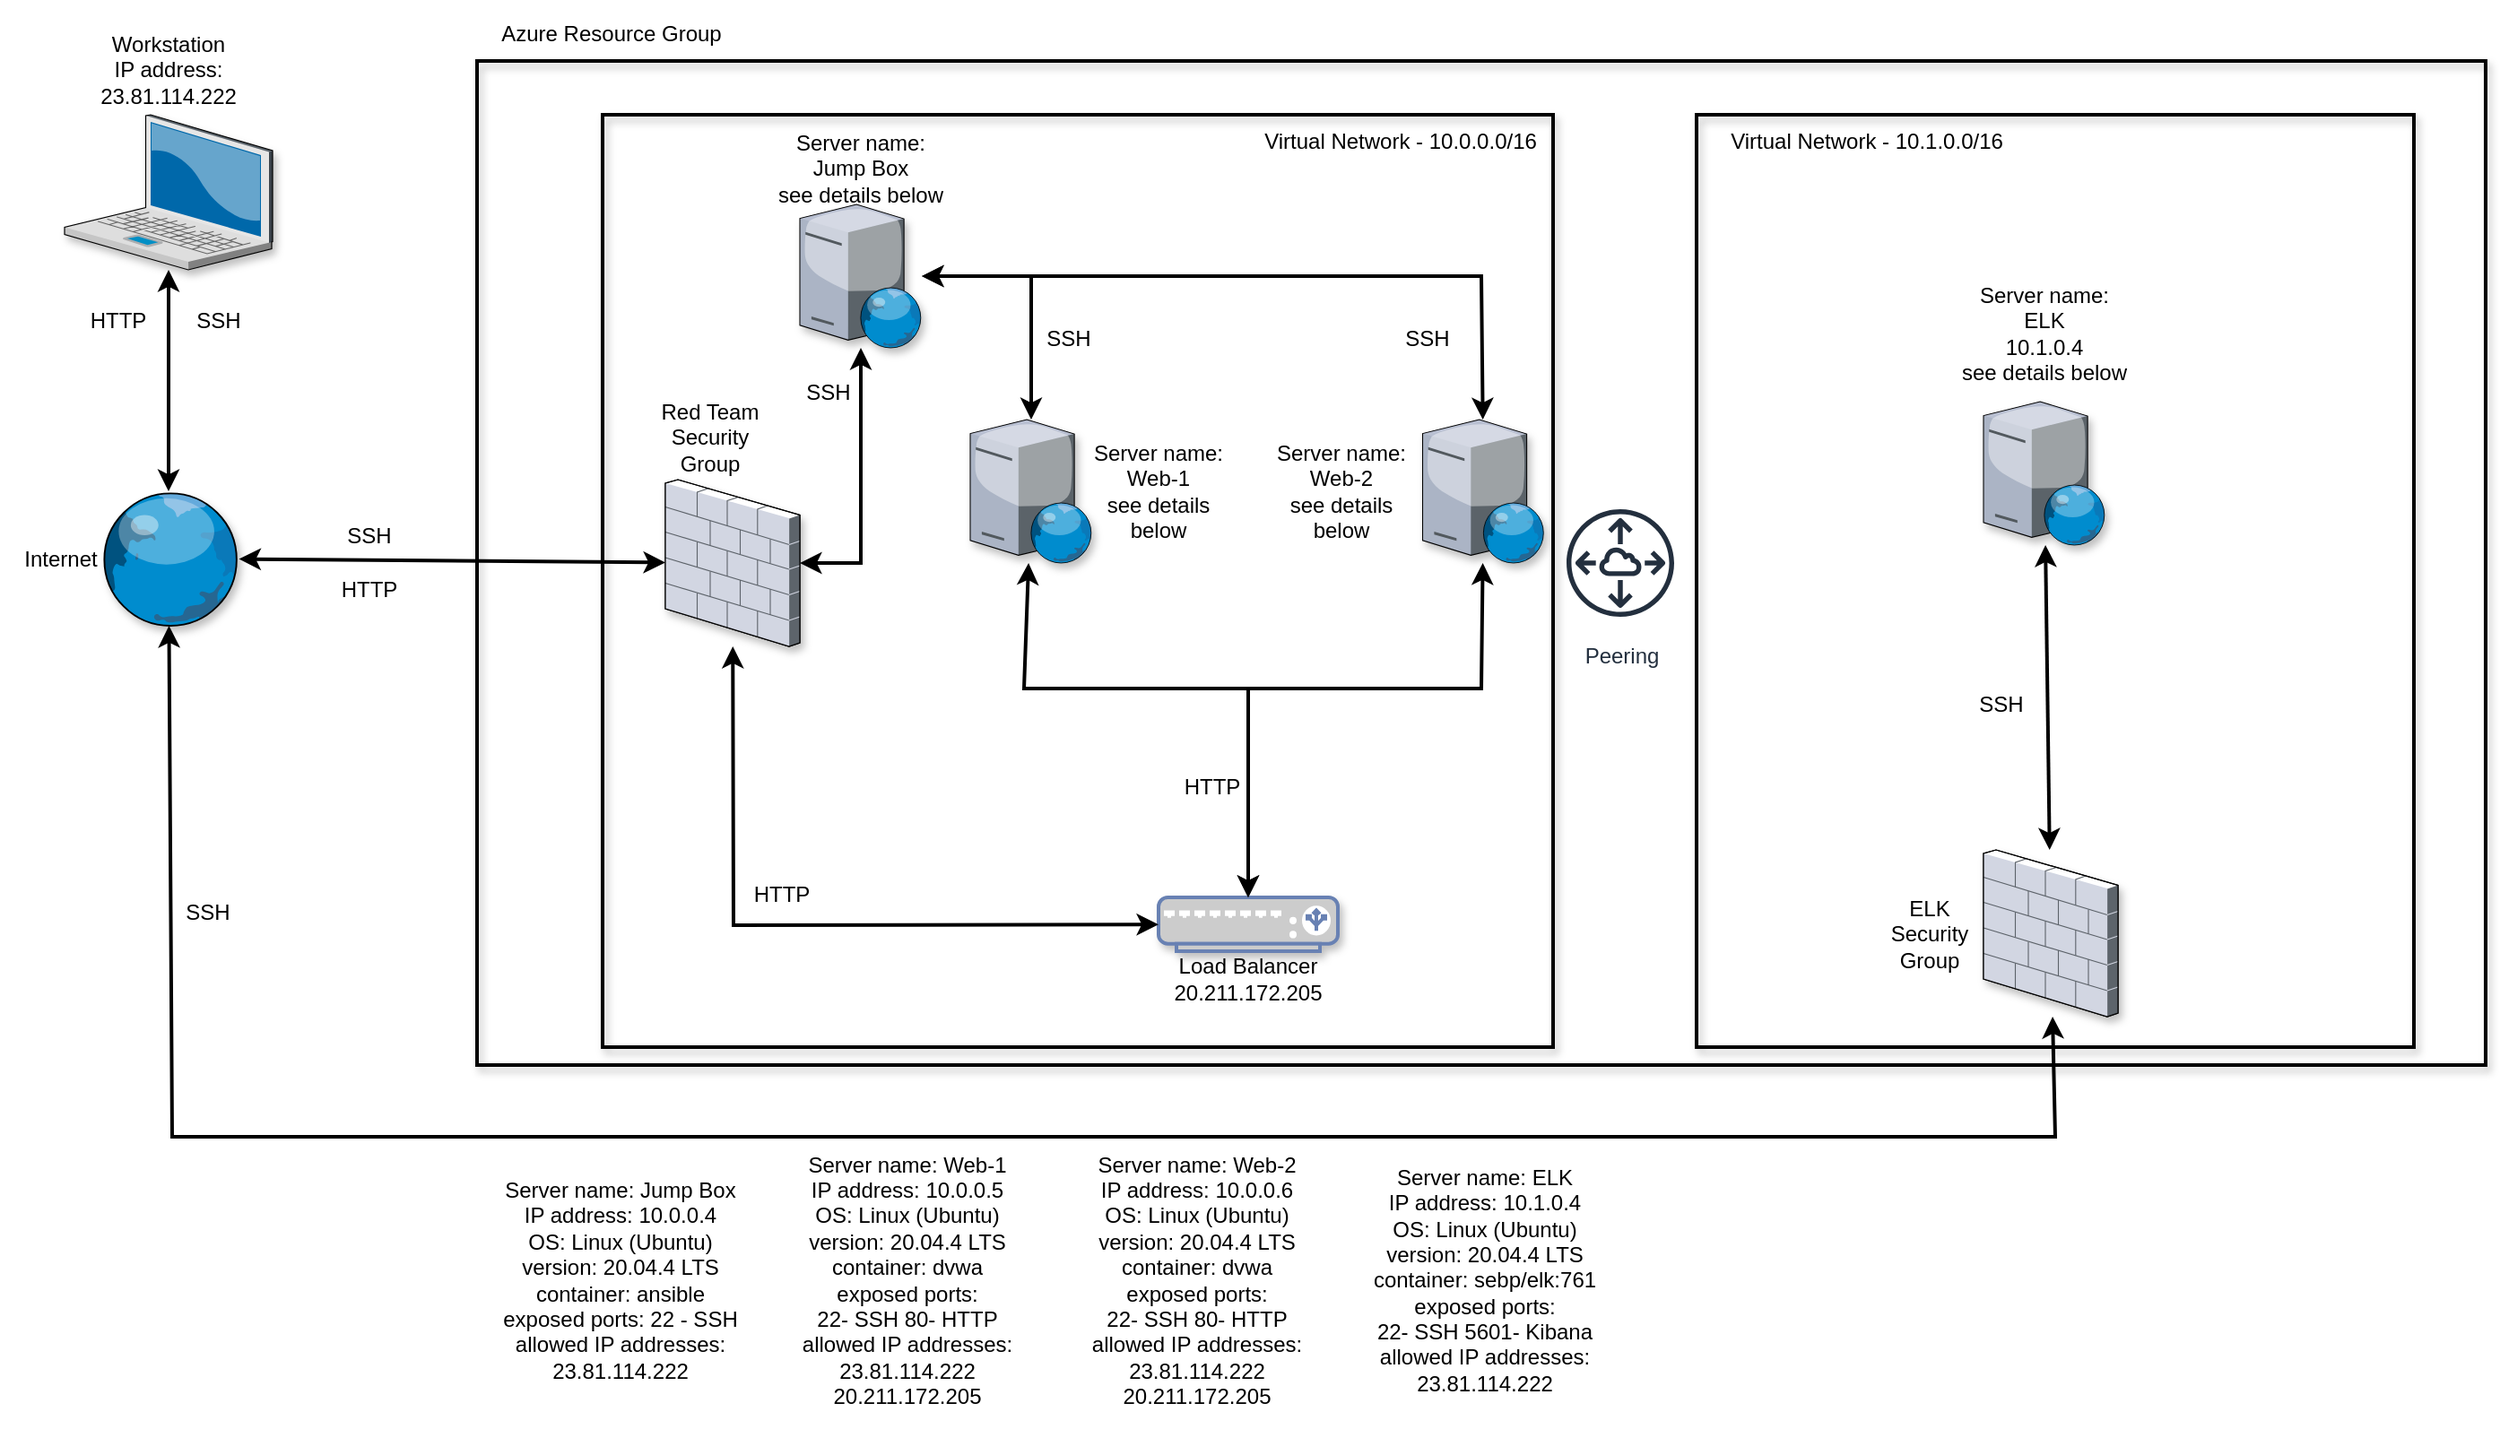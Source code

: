 <mxfile version="17.4.0" type="google"><diagram id="BHR6PQPtx6TgOEbcND0u" name="Page-1"><mxGraphModel dx="1038" dy="547" grid="1" gridSize="10" guides="1" tooltips="1" connect="1" arrows="1" fold="1" page="1" pageScale="1" pageWidth="1169" pageHeight="827" math="0" shadow="0"><root><mxCell id="fnTHhbJF7QwCX6SKJw0V-0"/><mxCell id="fnTHhbJF7QwCX6SKJw0V-1" parent="fnTHhbJF7QwCX6SKJw0V-0"/><mxCell id="aLHsSdTCl-CkNn_2hYOX-16" value="" style="rounded=0;whiteSpace=wrap;html=1;shadow=1;strokeColor=#000000;strokeWidth=2;fillColor=none;" parent="fnTHhbJF7QwCX6SKJw0V-1" vertex="1"><mxGeometry x="350" y="70" width="530" height="520" as="geometry"/></mxCell><mxCell id="fnTHhbJF7QwCX6SKJw0V-2" value="" style="verticalLabelPosition=bottom;sketch=0;aspect=fixed;html=1;verticalAlign=top;strokeColor=none;align=center;outlineConnect=0;shape=mxgraph.citrix.globe;shadow=1;fillColor=none;" parent="fnTHhbJF7QwCX6SKJw0V-1" vertex="1"><mxGeometry x="68.75" y="280" width="78.5" height="75" as="geometry"/></mxCell><mxCell id="fnTHhbJF7QwCX6SKJw0V-3" value="" style="verticalLabelPosition=bottom;sketch=0;aspect=fixed;html=1;verticalAlign=top;strokeColor=none;align=center;outlineConnect=0;shape=mxgraph.citrix.laptop_2;shadow=1;fillColor=none;" parent="fnTHhbJF7QwCX6SKJw0V-1" vertex="1"><mxGeometry x="50" y="70" width="116" height="86.5" as="geometry"/></mxCell><mxCell id="aLHsSdTCl-CkNn_2hYOX-0" value="" style="rounded=0;whiteSpace=wrap;html=1;shadow=1;strokeWidth=2;fillColor=none;strokeColor=#000000;" parent="fnTHhbJF7QwCX6SKJw0V-1" vertex="1"><mxGeometry x="280" y="40" width="1120" height="560" as="geometry"/></mxCell><mxCell id="aLHsSdTCl-CkNn_2hYOX-1" value="Azure Resource Group" style="text;html=1;strokeColor=none;fillColor=none;align=center;verticalAlign=middle;whiteSpace=wrap;rounded=0;shadow=1;" parent="fnTHhbJF7QwCX6SKJw0V-1" vertex="1"><mxGeometry x="280" y="10" width="150" height="30" as="geometry"/></mxCell><mxCell id="aLHsSdTCl-CkNn_2hYOX-2" value="Internet" style="text;html=1;strokeColor=none;fillColor=none;align=center;verticalAlign=middle;whiteSpace=wrap;rounded=0;shadow=1;" parent="fnTHhbJF7QwCX6SKJw0V-1" vertex="1"><mxGeometry x="18" y="302.5" width="60" height="30" as="geometry"/></mxCell><mxCell id="aLHsSdTCl-CkNn_2hYOX-3" value="" style="verticalLabelPosition=bottom;sketch=0;aspect=fixed;html=1;verticalAlign=top;strokeColor=none;align=center;outlineConnect=0;shape=mxgraph.citrix.firewall;shadow=1;fillColor=none;" parent="fnTHhbJF7QwCX6SKJw0V-1" vertex="1"><mxGeometry x="385" y="273.5" width="75" height="93" as="geometry"/></mxCell><mxCell id="aLHsSdTCl-CkNn_2hYOX-5" value="Workstation&lt;br&gt;IP address: 23.81.114.222" style="text;html=1;strokeColor=none;fillColor=none;align=center;verticalAlign=middle;whiteSpace=wrap;rounded=0;shadow=1;" parent="fnTHhbJF7QwCX6SKJw0V-1" vertex="1"><mxGeometry x="52" y="30" width="112" height="30" as="geometry"/></mxCell><mxCell id="aLHsSdTCl-CkNn_2hYOX-6" value="" style="endArrow=classic;startArrow=classic;html=1;rounded=0;strokeColor=#000000;strokeWidth=2;" parent="fnTHhbJF7QwCX6SKJw0V-1" source="fnTHhbJF7QwCX6SKJw0V-3" target="fnTHhbJF7QwCX6SKJw0V-2" edge="1"><mxGeometry width="50" height="50" relative="1" as="geometry"><mxPoint x="110" y="450" as="sourcePoint"/><mxPoint x="160" y="400" as="targetPoint"/></mxGeometry></mxCell><mxCell id="aLHsSdTCl-CkNn_2hYOX-13" value="SSH" style="text;html=1;strokeColor=none;fillColor=none;align=center;verticalAlign=middle;whiteSpace=wrap;rounded=0;shadow=1;" parent="fnTHhbJF7QwCX6SKJw0V-1" vertex="1"><mxGeometry x="190" y="290" width="60" height="30" as="geometry"/></mxCell><mxCell id="aLHsSdTCl-CkNn_2hYOX-14" value="SSH" style="text;html=1;strokeColor=none;fillColor=none;align=center;verticalAlign=middle;whiteSpace=wrap;rounded=0;shadow=1;" parent="fnTHhbJF7QwCX6SKJw0V-1" vertex="1"><mxGeometry x="106" y="170" width="60" height="30" as="geometry"/></mxCell><mxCell id="aLHsSdTCl-CkNn_2hYOX-15" value="Red Team Security Group" style="text;html=1;strokeColor=none;fillColor=none;align=center;verticalAlign=middle;whiteSpace=wrap;rounded=0;shadow=1;" parent="fnTHhbJF7QwCX6SKJw0V-1" vertex="1"><mxGeometry x="380" y="235" width="60" height="30" as="geometry"/></mxCell><mxCell id="aLHsSdTCl-CkNn_2hYOX-17" value="Virtual Network - 10.0.0.0/16" style="text;html=1;strokeColor=none;fillColor=none;align=center;verticalAlign=middle;whiteSpace=wrap;rounded=0;shadow=1;" parent="fnTHhbJF7QwCX6SKJw0V-1" vertex="1"><mxGeometry x="710" y="70" width="170" height="30" as="geometry"/></mxCell><mxCell id="aLHsSdTCl-CkNn_2hYOX-22" value="" style="endArrow=classic;startArrow=classic;html=1;rounded=0;strokeColor=#000000;strokeWidth=2;" parent="fnTHhbJF7QwCX6SKJw0V-1" source="fnTHhbJF7QwCX6SKJw0V-2" target="aLHsSdTCl-CkNn_2hYOX-3" edge="1"><mxGeometry width="50" height="50" relative="1" as="geometry"><mxPoint x="160" y="400" as="sourcePoint"/><mxPoint x="210" y="350" as="targetPoint"/></mxGeometry></mxCell><mxCell id="aLHsSdTCl-CkNn_2hYOX-24" value="Server name: Jump Box&lt;br&gt;see details below" style="text;html=1;strokeColor=none;fillColor=none;align=center;verticalAlign=middle;whiteSpace=wrap;rounded=0;shadow=1;" parent="fnTHhbJF7QwCX6SKJw0V-1" vertex="1"><mxGeometry x="446" y="80" width="96" height="40" as="geometry"/></mxCell><mxCell id="aLHsSdTCl-CkNn_2hYOX-26" value="" style="verticalLabelPosition=bottom;sketch=0;aspect=fixed;html=1;verticalAlign=top;strokeColor=none;align=center;outlineConnect=0;shape=mxgraph.citrix.web_server;shadow=1;fillColor=none;" parent="fnTHhbJF7QwCX6SKJw0V-1" vertex="1"><mxGeometry x="460" y="120" width="68" height="80" as="geometry"/></mxCell><mxCell id="aLHsSdTCl-CkNn_2hYOX-28" value="" style="verticalLabelPosition=bottom;sketch=0;aspect=fixed;html=1;verticalAlign=top;strokeColor=none;align=center;outlineConnect=0;shape=mxgraph.citrix.web_server;shadow=1;fillColor=none;" parent="fnTHhbJF7QwCX6SKJw0V-1" vertex="1"><mxGeometry x="807.25" y="240" width="68" height="80" as="geometry"/></mxCell><mxCell id="aLHsSdTCl-CkNn_2hYOX-30" value="" style="verticalLabelPosition=bottom;sketch=0;aspect=fixed;html=1;verticalAlign=top;strokeColor=none;align=center;outlineConnect=0;shape=mxgraph.citrix.web_server;shadow=1;fillColor=none;" parent="fnTHhbJF7QwCX6SKJw0V-1" vertex="1"><mxGeometry x="555" y="240" width="68" height="80" as="geometry"/></mxCell><mxCell id="aLHsSdTCl-CkNn_2hYOX-34" value="" style="fontColor=#0066CC;verticalAlign=top;verticalLabelPosition=bottom;labelPosition=center;align=center;html=1;outlineConnect=0;fillColor=#CCCCCC;strokeColor=#6881B3;gradientColor=none;gradientDirection=north;strokeWidth=2;shape=mxgraph.networks.load_balancer;shadow=1;" parent="fnTHhbJF7QwCX6SKJw0V-1" vertex="1"><mxGeometry x="660" y="506.5" width="100" height="30" as="geometry"/></mxCell><mxCell id="aLHsSdTCl-CkNn_2hYOX-41" value="HTTP" style="text;html=1;strokeColor=none;fillColor=none;align=center;verticalAlign=middle;whiteSpace=wrap;rounded=0;shadow=1;" parent="fnTHhbJF7QwCX6SKJw0V-1" vertex="1"><mxGeometry x="190" y="320" width="60" height="30" as="geometry"/></mxCell><mxCell id="aLHsSdTCl-CkNn_2hYOX-47" value="SSH" style="text;html=1;strokeColor=none;fillColor=none;align=center;verticalAlign=middle;whiteSpace=wrap;rounded=0;shadow=1;" parent="fnTHhbJF7QwCX6SKJw0V-1" vertex="1"><mxGeometry x="446" y="210" width="60" height="30" as="geometry"/></mxCell><mxCell id="aLHsSdTCl-CkNn_2hYOX-48" value="" style="endArrow=classic;startArrow=classic;html=1;rounded=0;strokeColor=#000000;strokeWidth=2;" parent="fnTHhbJF7QwCX6SKJw0V-1" source="aLHsSdTCl-CkNn_2hYOX-26" target="aLHsSdTCl-CkNn_2hYOX-30" edge="1"><mxGeometry width="50" height="50" relative="1" as="geometry"><mxPoint x="710" y="350" as="sourcePoint"/><mxPoint x="760" y="300" as="targetPoint"/><Array as="points"><mxPoint x="589" y="160"/></Array></mxGeometry></mxCell><mxCell id="aLHsSdTCl-CkNn_2hYOX-51" value="" style="endArrow=classic;startArrow=classic;html=1;rounded=0;strokeColor=#000000;strokeWidth=2;" parent="fnTHhbJF7QwCX6SKJw0V-1" source="aLHsSdTCl-CkNn_2hYOX-26" target="aLHsSdTCl-CkNn_2hYOX-28" edge="1"><mxGeometry width="50" height="50" relative="1" as="geometry"><mxPoint x="710" y="350" as="sourcePoint"/><mxPoint x="760" y="300" as="targetPoint"/><Array as="points"><mxPoint x="840" y="160"/></Array></mxGeometry></mxCell><mxCell id="aLHsSdTCl-CkNn_2hYOX-55" value="HTTP" style="text;html=1;strokeColor=none;fillColor=none;align=center;verticalAlign=middle;whiteSpace=wrap;rounded=0;shadow=1;" parent="fnTHhbJF7QwCX6SKJw0V-1" vertex="1"><mxGeometry x="660" y="430" width="60" height="30" as="geometry"/></mxCell><mxCell id="aLHsSdTCl-CkNn_2hYOX-56" value="HTTP" style="text;html=1;strokeColor=none;fillColor=none;align=center;verticalAlign=middle;whiteSpace=wrap;rounded=0;shadow=1;" parent="fnTHhbJF7QwCX6SKJw0V-1" vertex="1"><mxGeometry x="420" y="490" width="60" height="30" as="geometry"/></mxCell><mxCell id="aLHsSdTCl-CkNn_2hYOX-57" value="SSH" style="text;html=1;strokeColor=none;fillColor=none;align=center;verticalAlign=middle;whiteSpace=wrap;rounded=0;shadow=1;" parent="fnTHhbJF7QwCX6SKJw0V-1" vertex="1"><mxGeometry x="780" y="180" width="60" height="30" as="geometry"/></mxCell><mxCell id="aLHsSdTCl-CkNn_2hYOX-58" value="SSH" style="text;html=1;strokeColor=none;fillColor=none;align=center;verticalAlign=middle;whiteSpace=wrap;rounded=0;shadow=1;" parent="fnTHhbJF7QwCX6SKJw0V-1" vertex="1"><mxGeometry x="580" y="180" width="60" height="30" as="geometry"/></mxCell><mxCell id="aLHsSdTCl-CkNn_2hYOX-59" value="Load Balancer&lt;br&gt;20.211.172.205" style="text;html=1;strokeColor=none;fillColor=none;align=center;verticalAlign=middle;whiteSpace=wrap;rounded=0;shadow=1;" parent="fnTHhbJF7QwCX6SKJw0V-1" vertex="1"><mxGeometry x="665" y="536.5" width="90" height="30" as="geometry"/></mxCell><mxCell id="aLHsSdTCl-CkNn_2hYOX-60" value="Server name:&lt;br&gt;Web-1&lt;br&gt;see details below" style="text;html=1;strokeColor=none;fillColor=none;align=center;verticalAlign=middle;whiteSpace=wrap;rounded=0;shadow=1;" parent="fnTHhbJF7QwCX6SKJw0V-1" vertex="1"><mxGeometry x="615" y="265" width="90" height="30" as="geometry"/></mxCell><mxCell id="aLHsSdTCl-CkNn_2hYOX-61" value="Server name:&lt;br&gt;Web-2&lt;br&gt;see details below" style="text;html=1;strokeColor=none;fillColor=none;align=center;verticalAlign=middle;whiteSpace=wrap;rounded=0;shadow=1;" parent="fnTHhbJF7QwCX6SKJw0V-1" vertex="1"><mxGeometry x="717.25" y="265" width="90" height="30" as="geometry"/></mxCell><mxCell id="aLHsSdTCl-CkNn_2hYOX-64" value="HTTP" style="text;html=1;strokeColor=none;fillColor=none;align=center;verticalAlign=middle;whiteSpace=wrap;rounded=0;shadow=1;" parent="fnTHhbJF7QwCX6SKJw0V-1" vertex="1"><mxGeometry x="50" y="170" width="60" height="30" as="geometry"/></mxCell><mxCell id="aLHsSdTCl-CkNn_2hYOX-66" value="" style="endArrow=classic;startArrow=classic;html=1;rounded=0;strokeColor=#000000;strokeWidth=2;" parent="fnTHhbJF7QwCX6SKJw0V-1" source="aLHsSdTCl-CkNn_2hYOX-34" target="aLHsSdTCl-CkNn_2hYOX-30" edge="1"><mxGeometry width="50" height="50" relative="1" as="geometry"><mxPoint x="584.679" y="473.5" as="sourcePoint"/><mxPoint x="600" y="360" as="targetPoint"/><Array as="points"><mxPoint x="710" y="390"/><mxPoint x="585" y="390"/></Array></mxGeometry></mxCell><mxCell id="aLHsSdTCl-CkNn_2hYOX-67" value="" style="endArrow=classic;startArrow=classic;html=1;rounded=0;strokeColor=#000000;strokeWidth=2;" parent="fnTHhbJF7QwCX6SKJw0V-1" source="aLHsSdTCl-CkNn_2hYOX-34" target="aLHsSdTCl-CkNn_2hYOX-28" edge="1"><mxGeometry width="50" height="50" relative="1" as="geometry"><mxPoint x="584.679" y="473.5" as="sourcePoint"/><mxPoint x="660" y="360" as="targetPoint"/><Array as="points"><mxPoint x="710" y="390"/><mxPoint x="840" y="390"/></Array></mxGeometry></mxCell><mxCell id="ImOdUJYvb-CbgmXgdcFw-0" value="" style="rounded=0;whiteSpace=wrap;html=1;shadow=1;strokeColor=#000000;strokeWidth=2;fillColor=none;" parent="fnTHhbJF7QwCX6SKJw0V-1" vertex="1"><mxGeometry x="960" y="70" width="400" height="520" as="geometry"/></mxCell><mxCell id="xtrXk66V20ui2TWl3zk5-0" value="Peering" style="sketch=0;outlineConnect=0;fontColor=#232F3E;gradientColor=none;strokeColor=#232F3E;fillColor=none;dashed=0;verticalLabelPosition=bottom;verticalAlign=top;align=center;html=1;fontSize=12;fontStyle=0;aspect=fixed;shape=mxgraph.aws4.resourceIcon;resIcon=mxgraph.aws4.peering;" parent="fnTHhbJF7QwCX6SKJw0V-1" vertex="1"><mxGeometry x="880" y="282.5" width="75" height="75" as="geometry"/></mxCell><mxCell id="xtrXk66V20ui2TWl3zk5-2" value="Virtual Network - 10.1.0.0/16" style="text;html=1;strokeColor=none;fillColor=none;align=center;verticalAlign=middle;whiteSpace=wrap;rounded=0;shadow=1;" parent="fnTHhbJF7QwCX6SKJw0V-1" vertex="1"><mxGeometry x="970" y="70" width="170" height="30" as="geometry"/></mxCell><mxCell id="xtrXk66V20ui2TWl3zk5-3" value="" style="verticalLabelPosition=bottom;sketch=0;aspect=fixed;html=1;verticalAlign=top;strokeColor=none;align=center;outlineConnect=0;shape=mxgraph.citrix.web_server;shadow=1;fillColor=none;" parent="fnTHhbJF7QwCX6SKJw0V-1" vertex="1"><mxGeometry x="1120" y="230" width="68" height="80" as="geometry"/></mxCell><mxCell id="xtrXk66V20ui2TWl3zk5-4" value="Server name: ELK&lt;br&gt;10.1.0.4&lt;br&gt;see details below" style="text;html=1;strokeColor=none;fillColor=none;align=center;verticalAlign=middle;whiteSpace=wrap;rounded=0;shadow=1;" parent="fnTHhbJF7QwCX6SKJw0V-1" vertex="1"><mxGeometry x="1105.25" y="156.5" width="97.5" height="70" as="geometry"/></mxCell><mxCell id="xtrXk66V20ui2TWl3zk5-6" value="Server name: Jump Box&lt;br&gt;IP address: 10.0.0.4&lt;br&gt;OS: Linux (Ubuntu)&lt;br&gt;version: 20.04.4 LTS&lt;br&gt;container: ansible&lt;br&gt;exposed ports: 22 - SSH&lt;br&gt;allowed IP addresses:&lt;br&gt;23.81.114.222" style="text;html=1;strokeColor=none;fillColor=none;align=center;verticalAlign=middle;whiteSpace=wrap;rounded=0;shadow=1;" parent="fnTHhbJF7QwCX6SKJw0V-1" vertex="1"><mxGeometry x="280" y="640" width="160" height="160" as="geometry"/></mxCell><mxCell id="xtrXk66V20ui2TWl3zk5-7" value="Server name: Web-1&lt;br&gt;IP address: 10.0.0.5&lt;br&gt;OS: Linux (Ubuntu)&lt;br&gt;version: 20.04.4 LTS&lt;br&gt;container: dvwa&lt;br&gt;exposed ports: &lt;br&gt;22- SSH 80- HTTP&lt;br&gt;allowed IP addresses:&lt;br&gt;23.81.114.222&lt;br&gt;20.211.172.205" style="text;html=1;strokeColor=none;fillColor=none;align=center;verticalAlign=middle;whiteSpace=wrap;rounded=0;shadow=1;" parent="fnTHhbJF7QwCX6SKJw0V-1" vertex="1"><mxGeometry x="440" y="640" width="160" height="160" as="geometry"/></mxCell><mxCell id="xtrXk66V20ui2TWl3zk5-8" value="Server name: Web-2&lt;br&gt;IP address: 10.0.0.6&lt;br&gt;OS: Linux (Ubuntu)&lt;br&gt;version: 20.04.4 LTS&lt;br&gt;container: dvwa&lt;br&gt;exposed ports: &lt;br&gt;22- SSH 80- HTTP&lt;br&gt;allowed IP addresses:&lt;br&gt;23.81.114.222&lt;br&gt;20.211.172.205" style="text;html=1;strokeColor=none;fillColor=none;align=center;verticalAlign=middle;whiteSpace=wrap;rounded=0;shadow=1;" parent="fnTHhbJF7QwCX6SKJw0V-1" vertex="1"><mxGeometry x="603" y="640" width="157" height="160" as="geometry"/></mxCell><mxCell id="xtrXk66V20ui2TWl3zk5-9" value="Server name: ELK&lt;br&gt;IP address: 10.1.0.4&lt;br&gt;OS: Linux (Ubuntu)&lt;br&gt;version: 20.04.4 LTS&lt;br&gt;container:&amp;nbsp;sebp/elk:761&lt;br&gt;exposed ports: &lt;br&gt;22- SSH 5601- Kibana&lt;br&gt;allowed IP addresses:&lt;br&gt;23.81.114.222" style="text;html=1;strokeColor=none;fillColor=none;align=center;verticalAlign=middle;whiteSpace=wrap;rounded=0;shadow=1;" parent="fnTHhbJF7QwCX6SKJw0V-1" vertex="1"><mxGeometry x="762.5" y="640" width="157.5" height="160" as="geometry"/></mxCell><mxCell id="xtrXk66V20ui2TWl3zk5-10" value="" style="verticalLabelPosition=bottom;sketch=0;aspect=fixed;html=1;verticalAlign=top;strokeColor=none;align=center;outlineConnect=0;shape=mxgraph.citrix.firewall;shadow=1;fillColor=none;" parent="fnTHhbJF7QwCX6SKJw0V-1" vertex="1"><mxGeometry x="1120" y="480" width="75" height="93" as="geometry"/></mxCell><mxCell id="xtrXk66V20ui2TWl3zk5-11" value="ELK Security Group" style="text;html=1;strokeColor=none;fillColor=none;align=center;verticalAlign=middle;whiteSpace=wrap;rounded=0;shadow=1;" parent="fnTHhbJF7QwCX6SKJw0V-1" vertex="1"><mxGeometry x="1060" y="511.5" width="60" height="30" as="geometry"/></mxCell><mxCell id="xtrXk66V20ui2TWl3zk5-13" value="" style="endArrow=classic;startArrow=classic;html=1;rounded=0;strokeColor=#000000;strokeWidth=2;" parent="fnTHhbJF7QwCX6SKJw0V-1" source="fnTHhbJF7QwCX6SKJw0V-2" target="xtrXk66V20ui2TWl3zk5-10" edge="1"><mxGeometry width="50" height="50" relative="1" as="geometry"><mxPoint x="105" y="414" as="sourcePoint"/><mxPoint x="105" y="640" as="targetPoint"/><Array as="points"><mxPoint x="110" y="640"/><mxPoint x="1160" y="640"/></Array></mxGeometry></mxCell><mxCell id="xtrXk66V20ui2TWl3zk5-15" value="SSH" style="text;html=1;strokeColor=none;fillColor=none;align=center;verticalAlign=middle;whiteSpace=wrap;rounded=0;shadow=1;" parent="fnTHhbJF7QwCX6SKJw0V-1" vertex="1"><mxGeometry x="100" y="500" width="60" height="30" as="geometry"/></mxCell><mxCell id="xtrXk66V20ui2TWl3zk5-16" value="" style="endArrow=classic;startArrow=classic;html=1;rounded=0;strokeColor=#000000;strokeWidth=2;" parent="fnTHhbJF7QwCX6SKJw0V-1" source="xtrXk66V20ui2TWl3zk5-3" target="xtrXk66V20ui2TWl3zk5-10" edge="1"><mxGeometry width="50" height="50" relative="1" as="geometry"><mxPoint x="1046.25" y="440.0" as="sourcePoint"/><mxPoint x="1209" y="441.699" as="targetPoint"/></mxGeometry></mxCell><mxCell id="xtrXk66V20ui2TWl3zk5-17" value="" style="endArrow=classic;startArrow=classic;html=1;rounded=0;strokeColor=#000000;strokeWidth=2;" parent="fnTHhbJF7QwCX6SKJw0V-1" source="aLHsSdTCl-CkNn_2hYOX-3" target="aLHsSdTCl-CkNn_2hYOX-34" edge="1"><mxGeometry width="50" height="50" relative="1" as="geometry"><mxPoint x="460" y="460.002" as="sourcePoint"/><mxPoint x="697.75" y="461.892" as="targetPoint"/><Array as="points"><mxPoint x="423" y="522"/></Array></mxGeometry></mxCell><mxCell id="xtrXk66V20ui2TWl3zk5-18" value="" style="endArrow=classic;startArrow=classic;html=1;rounded=0;strokeColor=#000000;strokeWidth=2;" parent="fnTHhbJF7QwCX6SKJw0V-1" source="aLHsSdTCl-CkNn_2hYOX-3" target="aLHsSdTCl-CkNn_2hYOX-26" edge="1"><mxGeometry width="50" height="50" relative="1" as="geometry"><mxPoint x="157.25" y="327.812" as="sourcePoint"/><mxPoint x="395" y="329.702" as="targetPoint"/><Array as="points"><mxPoint x="494" y="320"/></Array></mxGeometry></mxCell><mxCell id="xtrXk66V20ui2TWl3zk5-19" value="SSH" style="text;html=1;strokeColor=none;fillColor=none;align=center;verticalAlign=middle;whiteSpace=wrap;rounded=0;shadow=1;" parent="fnTHhbJF7QwCX6SKJw0V-1" vertex="1"><mxGeometry x="1100" y="384" width="60" height="30" as="geometry"/></mxCell></root></mxGraphModel></diagram></mxfile>